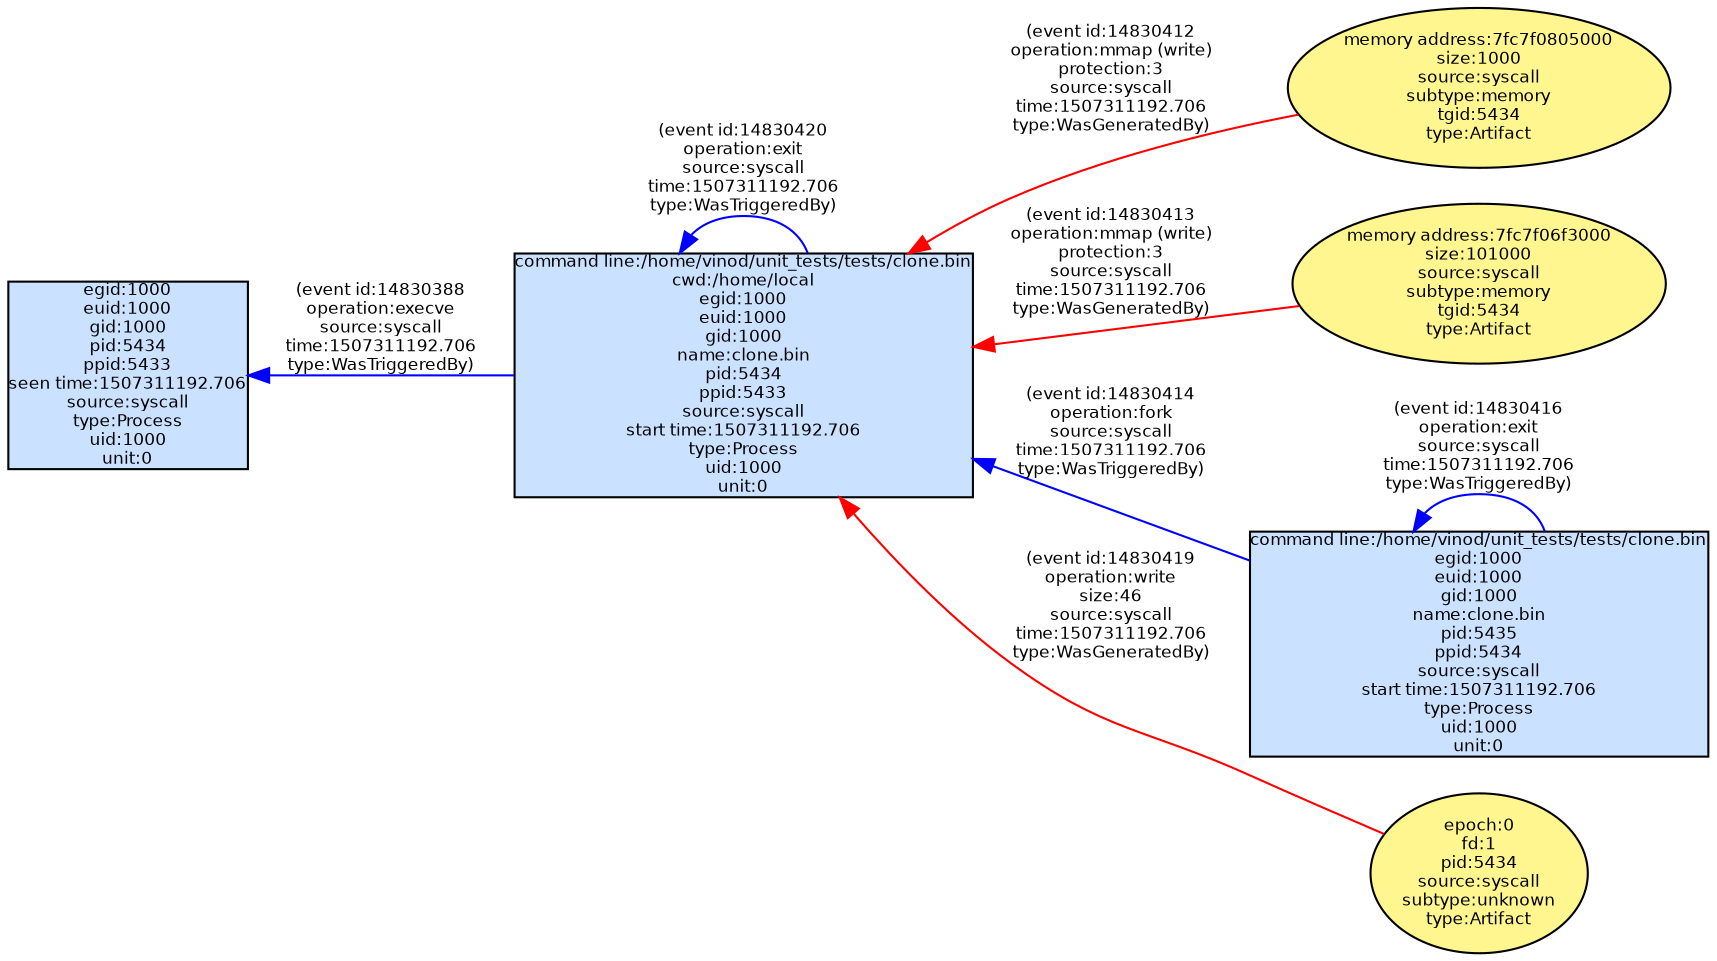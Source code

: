 digraph spade2dot {
graph [rankdir = "RL"];
node [fontname="Helvetica" fontsize="8" style="filled" margin="0.0,0.0"];
edge [fontname="Helvetica" fontsize="8"];
"dba0d2e7fb13b700e9b61f9449f55e10" [label="egid:1000\neuid:1000\ngid:1000\npid:5434\nppid:5433\nseen time:1507311192.706\nsource:syscall\ntype:Process\nuid:1000\nunit:0" shape="box" fillcolor="lightsteelblue1"];
"bf24c3932ef10aa490d4a4636241fd3d" [label="command line:/home/vinod/unit_tests/tests/clone.bin\ncwd:/home/local\negid:1000\neuid:1000\ngid:1000\nname:clone.bin\npid:5434\nppid:5433\nsource:syscall\nstart time:1507311192.706\ntype:Process\nuid:1000\nunit:0" shape="box" fillcolor="lightsteelblue1"];
"bf24c3932ef10aa490d4a4636241fd3d" -> "dba0d2e7fb13b700e9b61f9449f55e10" [label="(event id:14830388\noperation:execve\nsource:syscall\ntime:1507311192.706\ntype:WasTriggeredBy)" color="blue" style="solid"];
"a209032f14d5284d54821be9d18a5e5e" [label="memory address:7fc7f0805000\nsize:1000\nsource:syscall\nsubtype:memory\ntgid:5434\ntype:Artifact" shape="ellipse" fillcolor="khaki1"];
"a209032f14d5284d54821be9d18a5e5e" -> "bf24c3932ef10aa490d4a4636241fd3d" [label="(event id:14830412\noperation:mmap (write)\nprotection:3\nsource:syscall\ntime:1507311192.706\ntype:WasGeneratedBy)" color="red" style="solid"];
"9ad66bde94d9a35836c4d32cbeb16eac" [label="memory address:7fc7f06f3000\nsize:101000\nsource:syscall\nsubtype:memory\ntgid:5434\ntype:Artifact" shape="ellipse" fillcolor="khaki1"];
"9ad66bde94d9a35836c4d32cbeb16eac" -> "bf24c3932ef10aa490d4a4636241fd3d" [label="(event id:14830413\noperation:mmap (write)\nprotection:3\nsource:syscall\ntime:1507311192.706\ntype:WasGeneratedBy)" color="red" style="solid"];
"a661cc52bcb3ada40549ef14d097e560" [label="command line:/home/vinod/unit_tests/tests/clone.bin\negid:1000\neuid:1000\ngid:1000\nname:clone.bin\npid:5435\nppid:5434\nsource:syscall\nstart time:1507311192.706\ntype:Process\nuid:1000\nunit:0" shape="box" fillcolor="lightsteelblue1"];
"a661cc52bcb3ada40549ef14d097e560" -> "bf24c3932ef10aa490d4a4636241fd3d" [label="(event id:14830414\noperation:fork\nsource:syscall\ntime:1507311192.706\ntype:WasTriggeredBy)" color="blue" style="solid"];
"a661cc52bcb3ada40549ef14d097e560" -> "a661cc52bcb3ada40549ef14d097e560" [label="(event id:14830416\noperation:exit\nsource:syscall\ntime:1507311192.706\ntype:WasTriggeredBy)" color="blue" style="solid"];
"dd5331a6c0790c2f7b5a96f25d859f29" [label="epoch:0\nfd:1\npid:5434\nsource:syscall\nsubtype:unknown\ntype:Artifact" shape="ellipse" fillcolor="khaki1"];
"dd5331a6c0790c2f7b5a96f25d859f29" -> "bf24c3932ef10aa490d4a4636241fd3d" [label="(event id:14830419\noperation:write\nsize:46\nsource:syscall\ntime:1507311192.706\ntype:WasGeneratedBy)" color="red" style="solid"];
"bf24c3932ef10aa490d4a4636241fd3d" -> "bf24c3932ef10aa490d4a4636241fd3d" [label="(event id:14830420\noperation:exit\nsource:syscall\ntime:1507311192.706\ntype:WasTriggeredBy)" color="blue" style="solid"];
}

